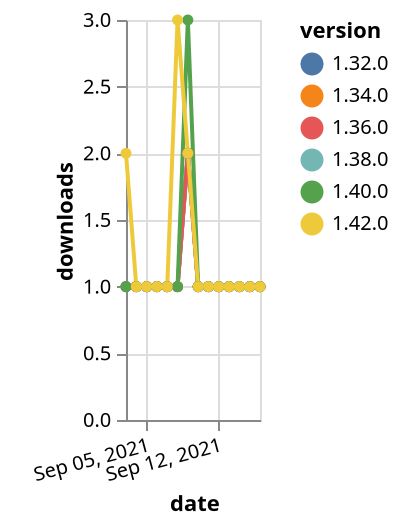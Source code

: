 {"$schema": "https://vega.github.io/schema/vega-lite/v5.json", "description": "A simple bar chart with embedded data.", "data": {"values": [{"date": "2021-09-03", "total": 188, "delta": 1, "version": "1.34.0"}, {"date": "2021-09-04", "total": 189, "delta": 1, "version": "1.34.0"}, {"date": "2021-09-05", "total": 190, "delta": 1, "version": "1.34.0"}, {"date": "2021-09-06", "total": 191, "delta": 1, "version": "1.34.0"}, {"date": "2021-09-07", "total": 192, "delta": 1, "version": "1.34.0"}, {"date": "2021-09-08", "total": 193, "delta": 1, "version": "1.34.0"}, {"date": "2021-09-09", "total": 195, "delta": 2, "version": "1.34.0"}, {"date": "2021-09-10", "total": 196, "delta": 1, "version": "1.34.0"}, {"date": "2021-09-11", "total": 197, "delta": 1, "version": "1.34.0"}, {"date": "2021-09-12", "total": 198, "delta": 1, "version": "1.34.0"}, {"date": "2021-09-13", "total": 199, "delta": 1, "version": "1.34.0"}, {"date": "2021-09-14", "total": 200, "delta": 1, "version": "1.34.0"}, {"date": "2021-09-15", "total": 201, "delta": 1, "version": "1.34.0"}, {"date": "2021-09-16", "total": 202, "delta": 1, "version": "1.34.0"}, {"date": "2021-09-03", "total": 231, "delta": 1, "version": "1.32.0"}, {"date": "2021-09-04", "total": 232, "delta": 1, "version": "1.32.0"}, {"date": "2021-09-05", "total": 233, "delta": 1, "version": "1.32.0"}, {"date": "2021-09-06", "total": 234, "delta": 1, "version": "1.32.0"}, {"date": "2021-09-07", "total": 235, "delta": 1, "version": "1.32.0"}, {"date": "2021-09-08", "total": 236, "delta": 1, "version": "1.32.0"}, {"date": "2021-09-09", "total": 238, "delta": 2, "version": "1.32.0"}, {"date": "2021-09-10", "total": 239, "delta": 1, "version": "1.32.0"}, {"date": "2021-09-11", "total": 240, "delta": 1, "version": "1.32.0"}, {"date": "2021-09-12", "total": 241, "delta": 1, "version": "1.32.0"}, {"date": "2021-09-13", "total": 242, "delta": 1, "version": "1.32.0"}, {"date": "2021-09-14", "total": 243, "delta": 1, "version": "1.32.0"}, {"date": "2021-09-15", "total": 244, "delta": 1, "version": "1.32.0"}, {"date": "2021-09-16", "total": 245, "delta": 1, "version": "1.32.0"}, {"date": "2021-09-03", "total": 165, "delta": 1, "version": "1.38.0"}, {"date": "2021-09-04", "total": 166, "delta": 1, "version": "1.38.0"}, {"date": "2021-09-05", "total": 167, "delta": 1, "version": "1.38.0"}, {"date": "2021-09-06", "total": 168, "delta": 1, "version": "1.38.0"}, {"date": "2021-09-07", "total": 169, "delta": 1, "version": "1.38.0"}, {"date": "2021-09-08", "total": 170, "delta": 1, "version": "1.38.0"}, {"date": "2021-09-09", "total": 172, "delta": 2, "version": "1.38.0"}, {"date": "2021-09-10", "total": 173, "delta": 1, "version": "1.38.0"}, {"date": "2021-09-11", "total": 174, "delta": 1, "version": "1.38.0"}, {"date": "2021-09-12", "total": 175, "delta": 1, "version": "1.38.0"}, {"date": "2021-09-13", "total": 176, "delta": 1, "version": "1.38.0"}, {"date": "2021-09-14", "total": 177, "delta": 1, "version": "1.38.0"}, {"date": "2021-09-15", "total": 178, "delta": 1, "version": "1.38.0"}, {"date": "2021-09-16", "total": 179, "delta": 1, "version": "1.38.0"}, {"date": "2021-09-03", "total": 184, "delta": 1, "version": "1.36.0"}, {"date": "2021-09-04", "total": 185, "delta": 1, "version": "1.36.0"}, {"date": "2021-09-05", "total": 186, "delta": 1, "version": "1.36.0"}, {"date": "2021-09-06", "total": 187, "delta": 1, "version": "1.36.0"}, {"date": "2021-09-07", "total": 188, "delta": 1, "version": "1.36.0"}, {"date": "2021-09-08", "total": 189, "delta": 1, "version": "1.36.0"}, {"date": "2021-09-09", "total": 191, "delta": 2, "version": "1.36.0"}, {"date": "2021-09-10", "total": 192, "delta": 1, "version": "1.36.0"}, {"date": "2021-09-11", "total": 193, "delta": 1, "version": "1.36.0"}, {"date": "2021-09-12", "total": 194, "delta": 1, "version": "1.36.0"}, {"date": "2021-09-13", "total": 195, "delta": 1, "version": "1.36.0"}, {"date": "2021-09-14", "total": 196, "delta": 1, "version": "1.36.0"}, {"date": "2021-09-15", "total": 197, "delta": 1, "version": "1.36.0"}, {"date": "2021-09-16", "total": 198, "delta": 1, "version": "1.36.0"}, {"date": "2021-09-03", "total": 191, "delta": 1, "version": "1.40.0"}, {"date": "2021-09-04", "total": 192, "delta": 1, "version": "1.40.0"}, {"date": "2021-09-05", "total": 193, "delta": 1, "version": "1.40.0"}, {"date": "2021-09-06", "total": 194, "delta": 1, "version": "1.40.0"}, {"date": "2021-09-07", "total": 195, "delta": 1, "version": "1.40.0"}, {"date": "2021-09-08", "total": 196, "delta": 1, "version": "1.40.0"}, {"date": "2021-09-09", "total": 199, "delta": 3, "version": "1.40.0"}, {"date": "2021-09-10", "total": 200, "delta": 1, "version": "1.40.0"}, {"date": "2021-09-11", "total": 201, "delta": 1, "version": "1.40.0"}, {"date": "2021-09-12", "total": 202, "delta": 1, "version": "1.40.0"}, {"date": "2021-09-13", "total": 203, "delta": 1, "version": "1.40.0"}, {"date": "2021-09-14", "total": 204, "delta": 1, "version": "1.40.0"}, {"date": "2021-09-15", "total": 205, "delta": 1, "version": "1.40.0"}, {"date": "2021-09-16", "total": 206, "delta": 1, "version": "1.40.0"}, {"date": "2021-09-03", "total": 126, "delta": 2, "version": "1.42.0"}, {"date": "2021-09-04", "total": 127, "delta": 1, "version": "1.42.0"}, {"date": "2021-09-05", "total": 128, "delta": 1, "version": "1.42.0"}, {"date": "2021-09-06", "total": 129, "delta": 1, "version": "1.42.0"}, {"date": "2021-09-07", "total": 130, "delta": 1, "version": "1.42.0"}, {"date": "2021-09-08", "total": 133, "delta": 3, "version": "1.42.0"}, {"date": "2021-09-09", "total": 135, "delta": 2, "version": "1.42.0"}, {"date": "2021-09-10", "total": 136, "delta": 1, "version": "1.42.0"}, {"date": "2021-09-11", "total": 137, "delta": 1, "version": "1.42.0"}, {"date": "2021-09-12", "total": 138, "delta": 1, "version": "1.42.0"}, {"date": "2021-09-13", "total": 139, "delta": 1, "version": "1.42.0"}, {"date": "2021-09-14", "total": 140, "delta": 1, "version": "1.42.0"}, {"date": "2021-09-15", "total": 141, "delta": 1, "version": "1.42.0"}, {"date": "2021-09-16", "total": 142, "delta": 1, "version": "1.42.0"}]}, "width": "container", "mark": {"type": "line", "point": {"filled": true}}, "encoding": {"x": {"field": "date", "type": "temporal", "timeUnit": "yearmonthdate", "title": "date", "axis": {"labelAngle": -15}}, "y": {"field": "delta", "type": "quantitative", "title": "downloads"}, "color": {"field": "version", "type": "nominal"}, "tooltip": {"field": "delta"}}}